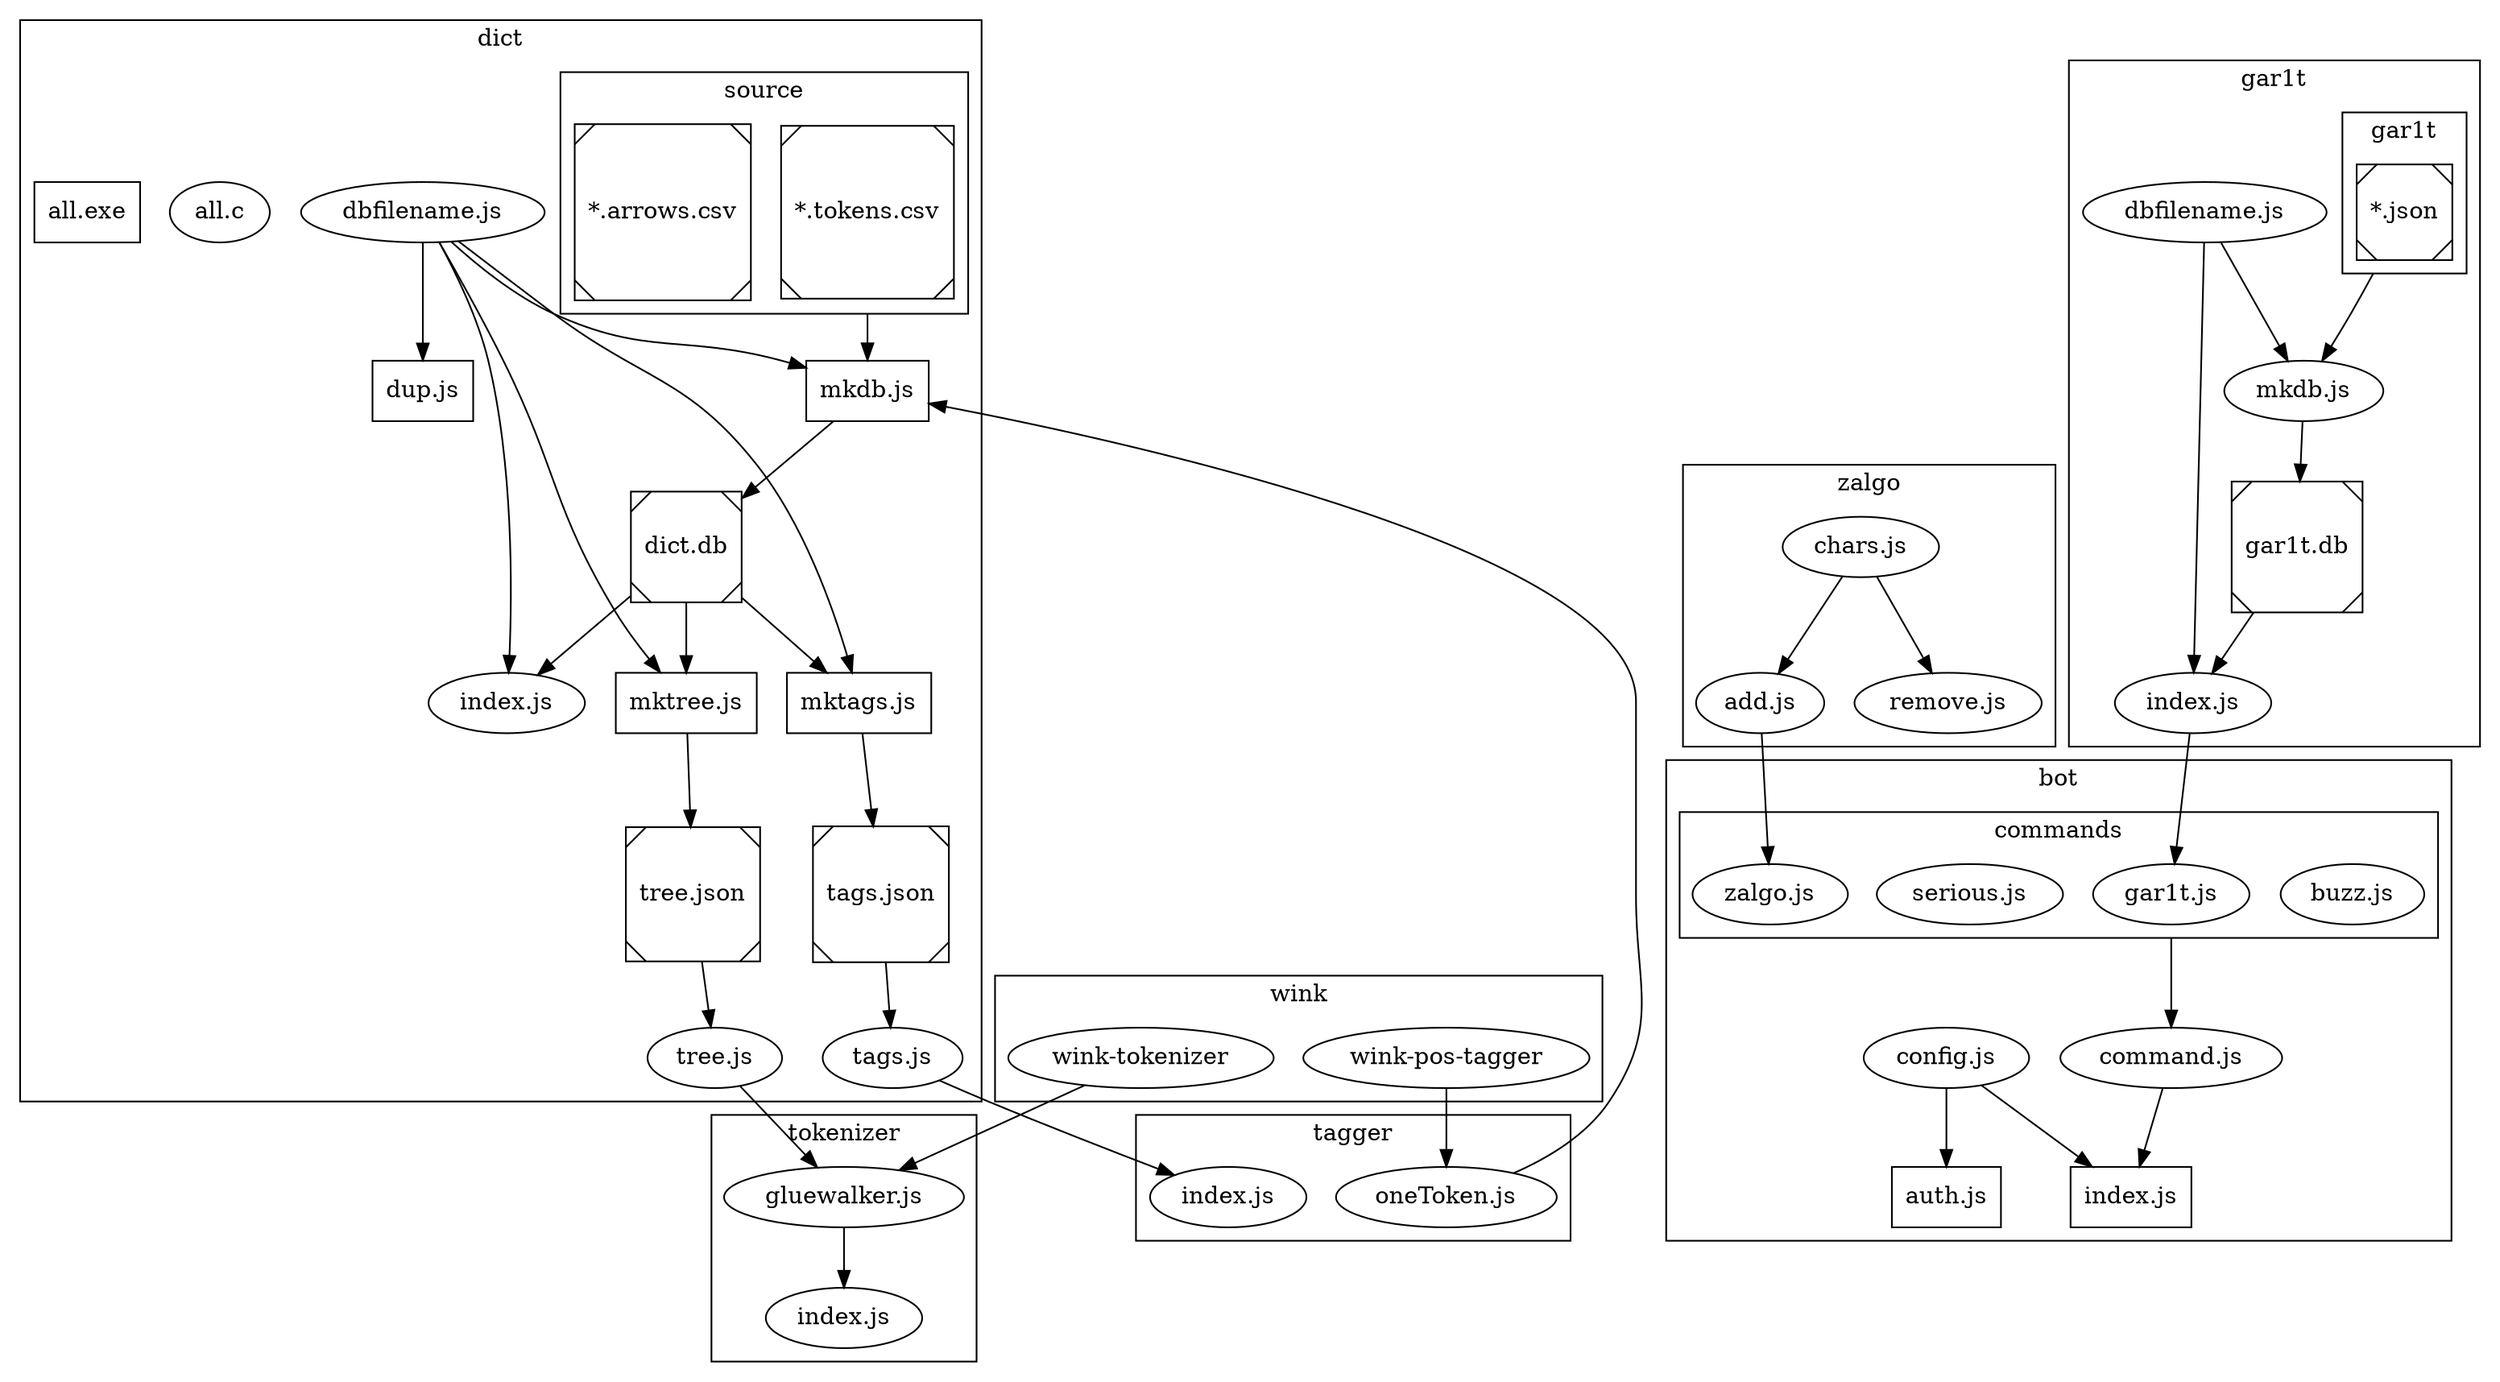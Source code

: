 digraph brown_bear {
   compound=true;
   subgraph cluster_wink {
      label=wink
      wink_pos [label="wink-pos-tagger"]
      wink_tokenizer [label="wink-tokenizer"]
   }

   subgraph cluster_bot {
      label=bot
      bot_auth [label="auth.js" shape=rect]
      bot_config [label="config.js"]
      bot_index [label="index.js" shape=rect]
      bot_command [label="command.js"]
      subgraph cluster_bot_commands {
         label="commands"
         bot_commands_buzz [label="buzz.js"]
         bot_commands_gar1t [label="gar1t.js"]
         bot_commands_serious [label="serious.js"]
         bot_commands_zalgo [label="zalgo.js"]
      }

      bot_config -> bot_index
      bot_config -> bot_auth
      bot_commands_gar1t -> bot_command [ltail=cluster_bot_commands]
      bot_command -> bot_index
   }

   subgraph cluster_zalgo {
      label=zalgo
      zalgo_chars [label="chars.js"]
      zalgo_add [label="add.js"]
      zalgo_remove [label="remove.js"]

      zalgo_chars -> zalgo_add
      zalgo_chars -> zalgo_remove
   }

   subgraph cluster_dict {
      label=dict
      dict_dbfilename [label="dbfilename.js"]
      dict_db [label="dict.db" shape=Msquare]
      dict_dup [label="dup.js" shape=rect]
      dict_index [label="index.js"]
      dict_mkdb [label="mkdb.js" shape=rect]
      dict_mktags [label="mktags.js" shape=rect]
      dict_mktree [label="mktree.js" shape=rect]
      dict_tagsj [label="tags.json" shape=Msquare]
      dict_treej [label="tree.json" shape=Msquare]
      dict_tags [label="tags.js"]
      dict_tree [label="tree.js"]
      dict_all_c [label="all.c"]
      dict_all_exe [label="all.exe" shape=rect]
      subgraph cluster_dict_source {
         label=source
         dict_source_tokens_csv [label="*.tokens.csv", shape=Msquare]
         dict_source_arrows_csv [label="*.arrows.csv" shape=Msquare]
      }

      dict_dbfilename -> dict_dup
      dict_dbfilename -> dict_index
      dict_dbfilename -> dict_mkdb -> dict_db
      dict_dbfilename -> dict_mktags -> dict_tagsj -> dict_tags
      dict_dbfilename -> dict_mktree -> dict_treej -> dict_tree
      dict_db -> dict_index
      dict_db -> dict_mktags
      dict_db -> dict_mktree
      
      dict_source_tokens_csv -> dict_mkdb [ltail=cluster_dict_source]
   }

   subgraph cluster_gar1t {
      label=gar1t
      gar1t_dbfilename [label="dbfilename.js"]
      gar1t_db [label="gar1t.db" shape=Msquare]
      gar1t_index [label="index.js"]
      gar1t_mkdb [label="mkdb.js"]
      subgraph cluster_gar1t_source {
         gar1t_source_json [label="*.json" shape=Msquare]
      }

      gar1t_dbfilename -> gar1t_mkdb -> gar1t_db -> gar1t_index
      gar1t_dbfilename -> gar1t_index
      gar1t_source_json -> gar1t_mkdb [ltail=cluster_gar1t_source]
   }

   subgraph cluster_tagger {
      label=tagger
      tagger_oneToken [label="oneToken.js"]
      tagger_index [label="index.js"]
   }

   subgraph cluster_tokenizer {
      label=tokenizer
      tokenizer_gluewalker [label="gluewalker.js"]
      tokenizer_index [label="index.js"]
      tokenizer_gluewalker -> tokenizer_index
   }
   zalgo_add -> bot_commands_zalgo
   gar1t_index -> bot_commands_gar1t
   wink_pos -> tagger_oneToken
   tagger_oneToken -> dict_mkdb
   dict_tags -> tagger_index
   wink_tokenizer -> tokenizer_gluewalker
   dict_tree -> tokenizer_gluewalker
}
